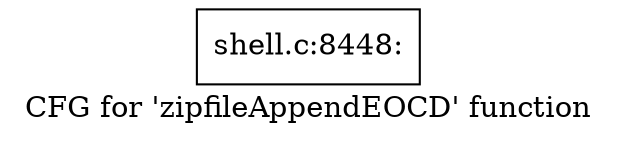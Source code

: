 digraph "CFG for 'zipfileAppendEOCD' function" {
	label="CFG for 'zipfileAppendEOCD' function";

	Node0x5602763b32a0 [shape=record,label="{shell.c:8448:}"];
}
